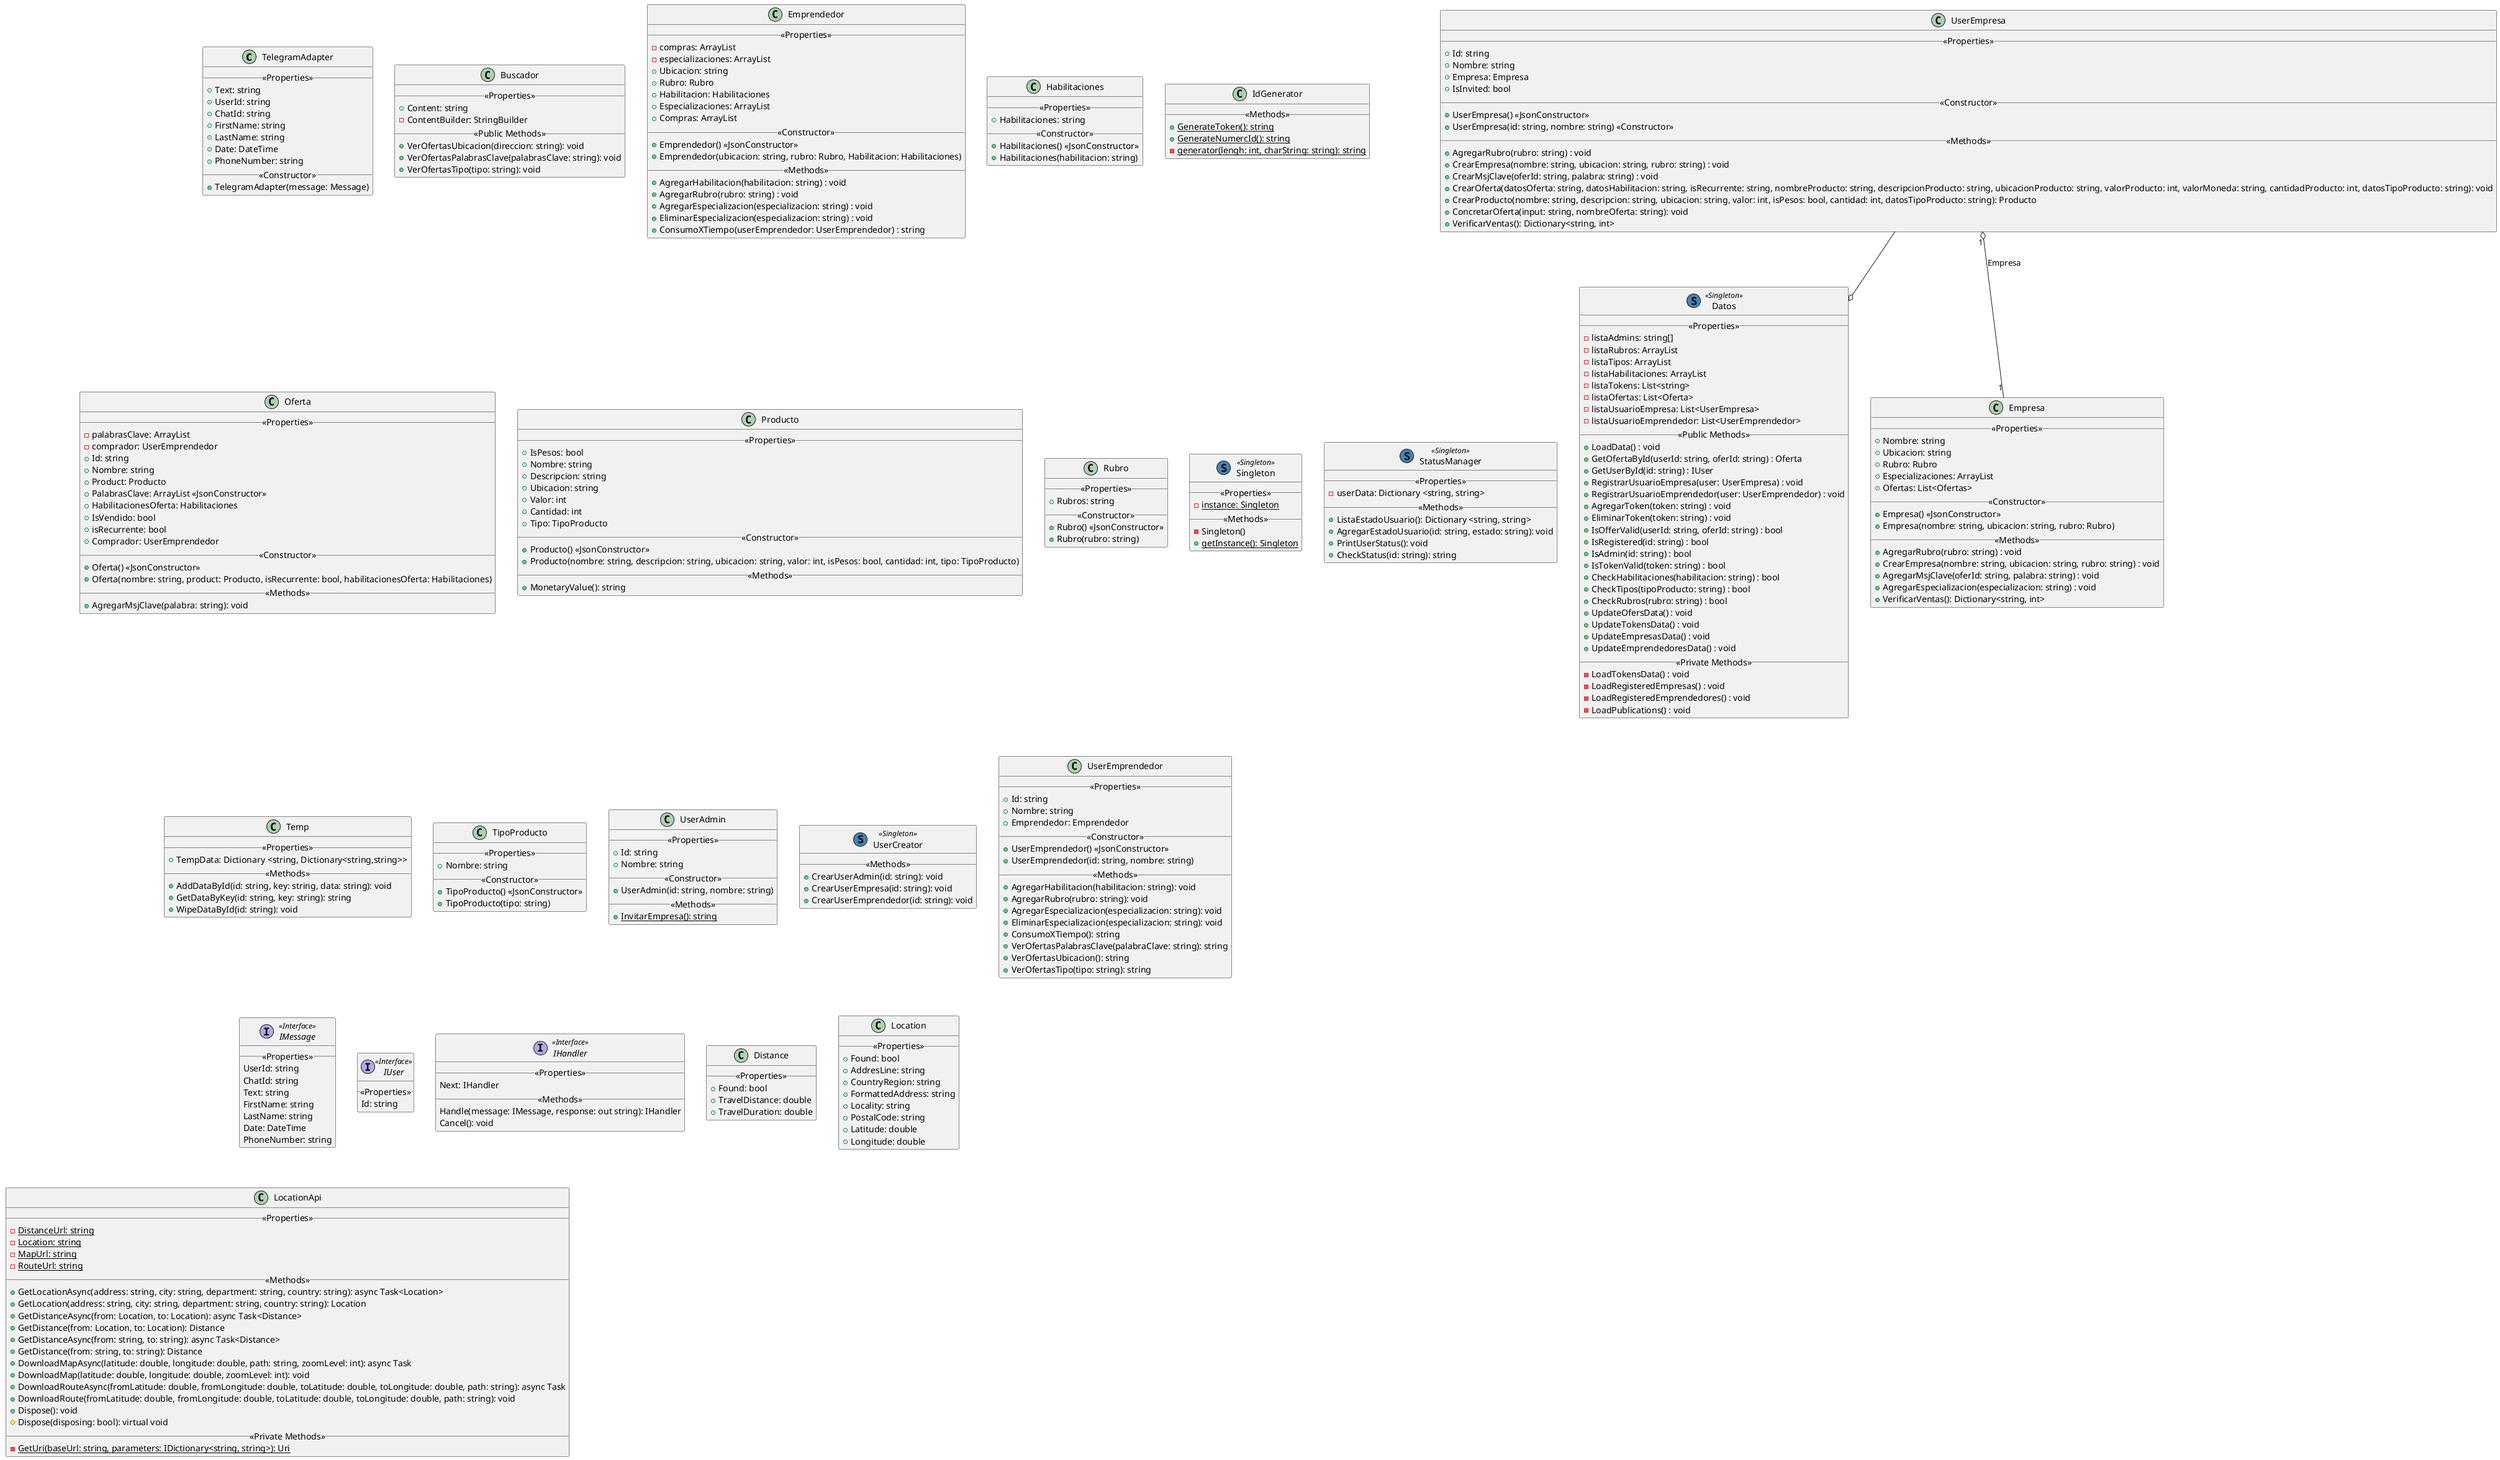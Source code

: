 @startuml

class TelegramAdapter {
    __<<Properties>>__
    + Text: string
    + UserId: string
    + ChatId: string
    + FirstName: string
    + LastName: string
    + Date: DateTime 
    + PhoneNumber: string
    __<<Constructor>>__
    + TelegramAdapter(message: Message) 
}

class Buscador {
    __<<Properties>>__
    + Content: string
    - ContentBuilder: StringBuilder
    __<<Public Methods>>__
    + VerOfertasUbicacion(direccion: string): void
    + VerOfertasPalabrasClave(palabrasClave: string): void
    + VerOfertasTipo(tipo: string): void
}

class Datos << (S, SteelBlue) Singleton >> {
    __<<Properties>>__
    - listaAdmins: string[]
    - listaRubros: ArrayList
    - listaTipos: ArrayList
    - listaHabilitaciones: ArrayList
    - listaTokens: List<string>
    - listaOfertas: List<Oferta>
    - listaUsuarioEmpresa: List<UserEmpresa>
    - listaUsuarioEmprendedor: List<UserEmprendedor>
    __<<Public Methods>>__
    + LoadData() : void
    + GetOfertaById(userId: string, oferId: string) : Oferta
    + GetUserById(id: string) : IUser
    + RegistrarUsuarioEmpresa(user: UserEmpresa) : void
    + RegistrarUsuarioEmprendedor(user: UserEmprendedor) : void
    + AgregarToken(token: string) : void
    + EliminarToken(token: string) : void
    + IsOfferValid(userId: string, oferId: string) : bool
    + IsRegistered(id: string) : bool
    + IsAdmin(id: string) : bool 
    + IsTokenValid(token: string) : bool
    + CheckHabilitaciones(habilitacion: string) : bool
    + CheckTipos(tipoProducto: string) : bool
    + CheckRubros(rubro: string) : bool
    + UpdateOfersData() : void
    + UpdateTokensData() : void
    + UpdateEmpresasData() : void
    + UpdateEmprendedoresData() : void
    __<<Private Methods>>__
    - LoadTokensData() : void
    - LoadRegisteredEmpresas() : void
    - LoadRegisteredEmprendedores() : void
    - LoadPublications() : void
}

class Emprendedor{
    __<<Properties>>__
    - compras: ArrayList
    - especializaciones: ArrayList
    + Ubicacion: string
    + Rubro: Rubro
    + Habilitacion: Habilitaciones
    + Especializaciones: ArrayList
    + Compras: ArrayList
    __<<Constructor>>__
    + Emprendedor() <<JsonConstructor>>
    + Emprendedor(ubicacion: string, rubro: Rubro, Habilitacion: Habilitaciones)
    __<<Methods>>__
    + AgregarHabilitacion(habilitacion: string) : void
    + AgregarRubro(rubro: string) : void
    + AgregarEspecializacion(especializacion: string) : void
    + EliminarEspecializacion(especializacion: string) : void
    + ConsumoXTiempo(userEmprendedor: UserEmprendedor) : string
}

class Empresa {
    __<<Properties>>__
    + Nombre: string
    + Ubicacion: string
    + Rubro: Rubro
    + Especializaciones: ArrayList
    + Ofertas: List<Ofertas>
    __<<Constructor>>__
    + Empresa() <<JsonConstructor>>
    + Empresa(nombre: string, ubicacion: string, rubro: Rubro)
    __<<Methods>>__
    + AgregarRubro(rubro: string) : void
    + CrearEmpresa(nombre: string, ubicacion: string, rubro: string) : void
    + AgregarMsjClave(oferId: string, palabra: string) : void
    + AgregarEspecializacion(especializacion: string) : void
    + VerificarVentas(): Dictionary<string, int>
}

class Habilitaciones {
    __<<Properties>>__
    + Habilitaciones: string
    __<<Constructor>>__
    + Habilitaciones() <<JsonConstructor>>
    + Habilitaciones(habilitacion: string)
}

class IdGenerator {
    __<<Methods>>__
    {static}  + GenerateToken(): string
    {static}  + GenerateNumercId(): string
    {static} - generator(lengh: int, charString: string): string
}

class Oferta {
    __<<Properties>>__
    - palabrasClave: ArrayList
    - comprador: UserEmprendedor
    + Id: string
    + Nombre: string
    + Product: Producto
    + PalabrasClave: ArrayList <<JsonConstructor>>
    + HabilitacionesOferta: Habilitaciones
    + IsVendido: bool
    + isRecurrente: bool
    + Comprador: UserEmprendedor
    __<<Constructor>>__
    + Oferta() <<JsonConstructor>>
    + Oferta(nombre: string, product: Producto, isRecurrente: bool, habilitacionesOferta: Habilitaciones)
    __<<Methods>>__
    + AgregarMsjClave(palabra: string): void
}

class Producto {
    __<<Properties>>__
    + IsPesos: bool
    + Nombre: string
    + Descripcion: string
    + Ubicacion: string
    + Valor: int
    + Cantidad: int
    + Tipo: TipoProducto
    __<<Constructor>>__
    + Producto() <<JsonConstructor>>
    + Producto(nombre: string, descripcion: string, ubicacion: string, valor: int, isPesos: bool, cantidad: int, tipo: TipoProducto)
    __<<Methods>>__
    + MonetaryValue(): string
}

class Rubro {
    __<<Properties>>__
    + Rubros: string
    __<<Constructor>>__
    + Rubro() <<JsonConstructor>>
    + Rubro(rubro: string)
}

class Singleton << (S, SteelBlue) Singleton >> {
    __<<Properties>>__
    {static} - instance: Singleton
    __<<Methods>>__
    - Singleton()
    {static} + getInstance(): Singleton
}

class StatusManager  << (S, SteelBlue) Singleton >> {
    __<<Properties>>__
    - userData: Dictionary <string, string>
    __<<Methods>>__
    + ListaEstadoUsuario(): Dictionary <string, string>
    + AgregarEstadoUsuario(id: string, estado: string): void
    + PrintUserStatus(): void
    + CheckStatus(id: string): string
}

class Temp {
    __<<Properties>>__
    + TempData: Dictionary <string, Dictionary<string,string>>
    __<<Methods>>__
    + AddDataById(id: string, key: string, data: string): void
    + GetDataByKey(id: string, key: string): string
    + WipeDataById(id: string): void
}

class TipoProducto {
    __<<Properties>>__
    + Nombre: string
    __<<Constructor>>__
    + TipoProducto() <<JsonConstructor>>
    + TipoProducto(tipo: string)
}

class UserAdmin {
    __<<Properties>>__
    + Id: string
    + Nombre: string
    __<<Constructor>>__
    + UserAdmin(id: string, nombre: string)
    __<<Methods>>__
    {static} + InvitarEmpresa(): string
}

class UserCreator << (S, SteelBlue) Singleton >>{
    __<<Methods>>__
    + CrearUserAdmin(id: string): void
    + CrearUserEmpresa(id: string): void
    + CrearUserEmprendedor(id: string): void
}
 
class UserEmprendedor {
    __<<Properties>>__
    + Id: string
    + Nombre: string
    + Emprendedor: Emprendedor
    __<<Constructor>>__
    + UserEmprendedor() <<JsonConstructor>>
    + UserEmprendedor(id: string, nombre: string)
    __<<Methods>>__
    + AgregarHabilitacion(habilitacion: string): void
    + AgregarRubro(rubro: string): void
    + AgregarEspecializacion(especializacion: string): void
    + EliminarEspecializacion(especializacion: string): void
    + ConsumoXTiempo(): string
    + VerOfertasPalabrasClave(palabraClave: string): string
    + VerOfertasUbicacion(): string
    + VerOfertasTipo(tipo: string): string
}

class UserEmpresa {
    __<<Properties>>__
    + Id: string
    + Nombre: string
    + Empresa: Empresa
    + IsInvited: bool
    __<<Constructor>>__
    + UserEmpresa() <<JsonConstructor>>
    + UserEmpresa(id: string, nombre: string) <<Constructor>>
    __<<Methods>>__
    + AgregarRubro(rubro: string) : void
    + CrearEmpresa(nombre: string, ubicacion: string, rubro: string) : void
    + CrearMsjClave(oferId: string, palabra: string) : void
    + CrearOferta(datosOferta: string, datosHabilitacion: string, isRecurrente: string, nombreProducto: string, descripcionProducto: string, ubicacionProducto: string, valorProducto: int, valorMoneda: string, cantidadProducto: int, datosTipoProducto: string): void
    + CrearProducto(nombre: string, descripcion: string, ubicacion: string, valor: int, isPesos: bool, cantidad: int, datosTipoProducto: string): Producto
    + ConcretarOferta(input: string, nombreOferta: string): void
    + VerificarVentas(): Dictionary<string, int>
}


interface IMessage << Interface >> {
    __<<Properties>>__
    UserId: string
    ChatId: string
    Text: string
    FirstName: string
    LastName: string
    Date: DateTime
    PhoneNumber: string
}

interface IUser << Interface >> {
    __<<Properties>>__
    Id: string
}

interface IHandler << Interface >> {
    __<<Properties>>__
    Next: IHandler
    __<<Methods>>__
    Handle(message: IMessage, response: out string): IHandler
    Cancel(): void
}


class Distance{
    __<<Properties>>__
    + Found: bool
    + TravelDistance: double
    + TravelDuration: double
    }

class Location{
    __<<Properties>>__
    + Found: bool
    + AddresLine: string
    + CountryRegion: string
    + FormattedAddress: string
    + Locality: string
    + PostalCode: string
    + Latitude: double
    + Longitude: double
}


class LocationApi{
    __<<Properties>>__
    {static} - DistanceUrl: string
    {static} - Location: string
    {static} - MapUrl: string
    {static} - RouteUrl: string
    __<<Methods>>__
    + GetLocationAsync(address: string, city: string, department: string, country: string): async Task<Location>
    + GetLocation(address: string, city: string, department: string, country: string): Location
    + GetDistanceAsync(from: Location, to: Location): async Task<Distance>
    + GetDistance(from: Location, to: Location): Distance
    + GetDistanceAsync(from: string, to: string): async Task<Distance>
    + GetDistance(from: string, to: string): Distance
    + DownloadMapAsync(latitude: double, longitude: double, path: string, zoomLevel: int): async Task
    + DownloadMap(latitude: double, longitude: double, zoomLevel: int): void
    + DownloadRouteAsync(fromLatitude: double, fromLongitude: double, toLatitude: double, toLongitude: double, path: string): async Task
    + DownloadRoute(fromLatitude: double, fromLongitude: double, toLatitude: double, toLongitude: double, path: string): void
    + Dispose(): void
    # Dispose(disposing: bool): virtual void
    __<<Private Methods>>__
    {static} - GetUri(baseUrl: string, parameters: IDictionary<string, string>): Uri
}


UserEmpresa "1" o-- "1" Empresa : Empresa
UserEmpresa --o  Datos


@enduml 